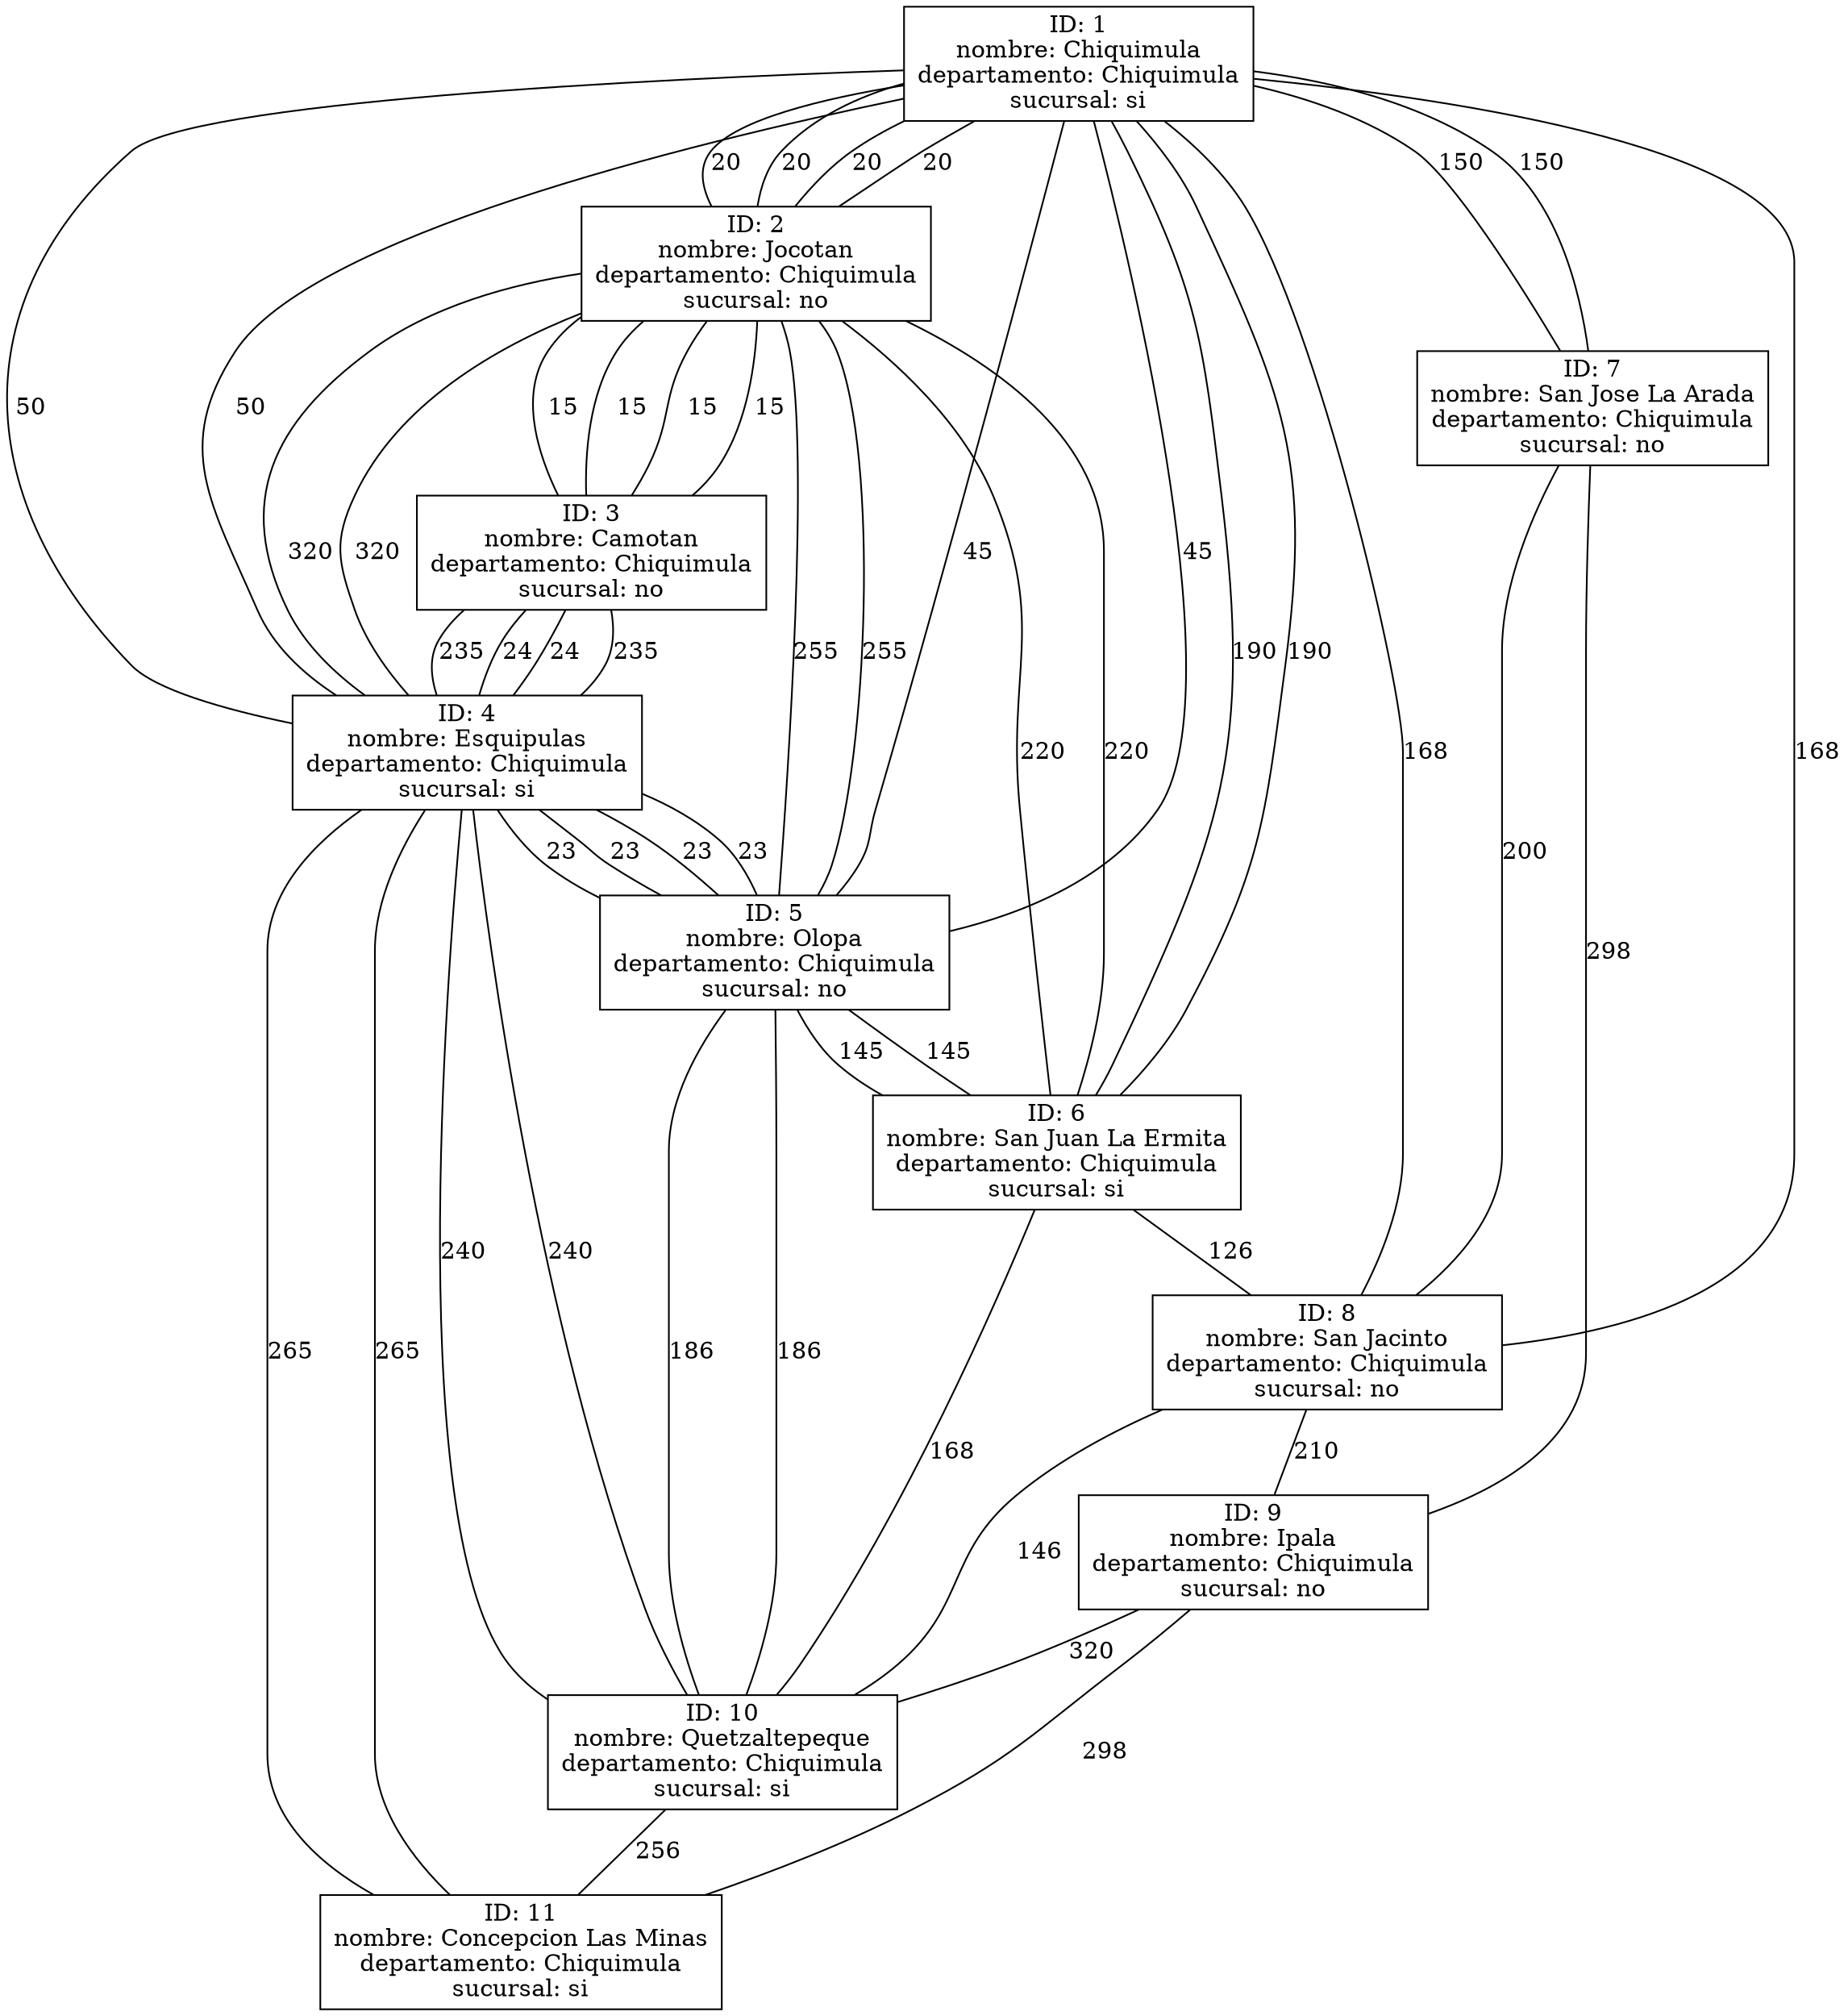 digraph G{
edge[arrowhead=none];
 node[shape=box];
n1[label="ID: 1
nombre: Livingston
departamento: Izabal
sucursal: si"];
n2[label="ID: 2
nombre: El Estor
departamento: Izabal
sucursal: no"];
n3[label="ID: 3
nombre: Los Amates
departamento: Izabal
sucursal: no"];
n4[label="ID: 4
nombre: Morales
departamento: Izabal
sucursal: si"];
n5[label="ID: 5
nombre: Puerto Barrios
departamento: Izabal
sucursal: no"];
n1[label="ID: 1
nombre: Chiquimula
departamento: Chiquimula
sucursal: si"];
n2[label="ID: 2
nombre: Jocotan
departamento: Chiquimula
sucursal: no"];
n3[label="ID: 3
nombre: Camotan
departamento: Chiquimula
sucursal: no"];
n4[label="ID: 4
nombre: Esquipulas
departamento: Chiquimula
sucursal: si"];
n5[label="ID: 5
nombre: Olopa
departamento: Chiquimula
sucursal: no"];
n6[label="ID: 6
nombre: San Juan La Ermita
departamento: Chiquimula
sucursal: si"];
n7[label="ID: 7
nombre: San Jose La Arada
departamento: Chiquimula
sucursal: no"];
n8[label="ID: 8
nombre: San Jacinto
departamento: Chiquimula
sucursal: no"];
n9[label="ID: 9
nombre: Ipala
departamento: Chiquimula
sucursal: no"];
n10[label="ID: 10
nombre: Quetzaltepeque
departamento: Chiquimula
sucursal: si"];
n11[label="ID: 11
nombre: Concepcion Las Minas
departamento: Chiquimula
sucursal: si"];
n1->n2 [label="20"];
n1->n4 [label="50"];
n1->n5 [label="45"];
n1->n2 [label="20"];
n1->n6 [label="190"];
n1->n7 [label="150"];
n1->n8 [label="168"];
n2->n3 [label="15"];
n2->n3 [label="15"];
n2->n6 [label="220"];
n2->n5 [label="255"];
n2->n4 [label="320"];
n3->n4 [label="235"];
n4->n3 [label="24"];
n4->n5 [label="23"];
n4->n5 [label="23"];
n4->n10 [label="240"];
n4->n11 [label="265"];
n5->n10 [label="186"];
n5->n6 [label="145"];
n1->n2 [label="20"];
n1->n4 [label="50"];
n1->n5 [label="45"];
n1->n2 [label="20"];
n1->n6 [label="190"];
n1->n7 [label="150"];
n1->n8 [label="168"];
n2->n3 [label="15"];
n2->n3 [label="15"];
n2->n6 [label="220"];
n2->n5 [label="255"];
n2->n4 [label="320"];
n3->n4 [label="235"];
n4->n3 [label="24"];
n4->n5 [label="23"];
n4->n5 [label="23"];
n4->n10 [label="240"];
n4->n11 [label="265"];
n5->n10 [label="186"];
n5->n6 [label="145"];
n6->n8 [label="126"];
n6->n10 [label="168"];
n7->n8 [label="200"];
n7->n9 [label="298"];
n8->n10 [label="146"];
n8->n9 [label="210"];
n9->n10 [label="320"];
n9->n11 [label="298"];
n10->n11 [label="256"];
}